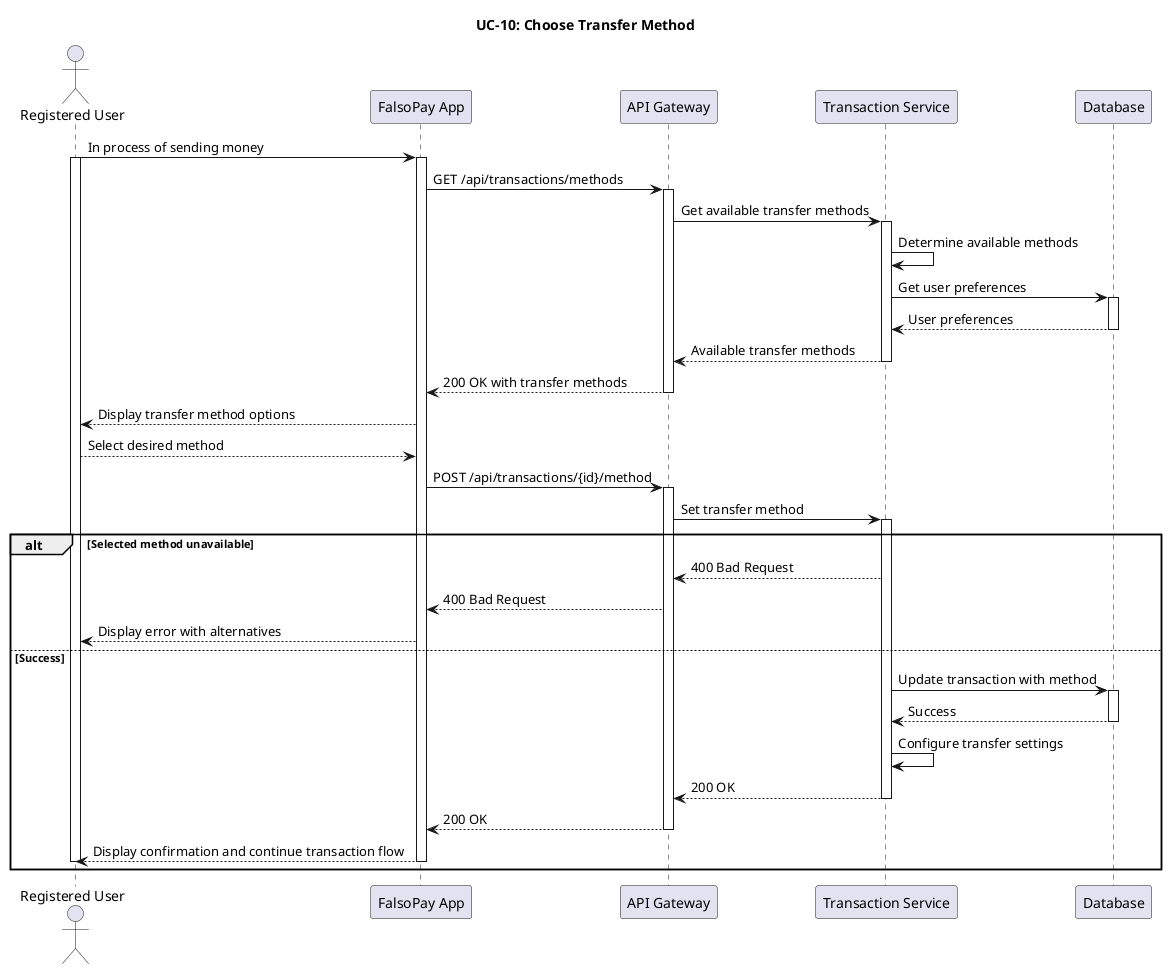 @startuml UC10-ChooseTransferMethod

actor "Registered User" as User
participant "FalsoPay App" as App
participant "API Gateway" as Gateway
participant "Transaction Service" as TransService
participant "Database" as DB

title UC-10: Choose Transfer Method

User -> App: In process of sending money
activate App
activate User

App -> Gateway: GET /api/transactions/methods
activate Gateway

Gateway -> TransService: Get available transfer methods
activate TransService

TransService -> TransService: Determine available methods
TransService -> DB: Get user preferences
activate DB
DB --> TransService: User preferences
deactivate DB

TransService --> Gateway: Available transfer methods
deactivate TransService

Gateway --> App: 200 OK with transfer methods
deactivate Gateway

App --> User: Display transfer method options

User --> App: Select desired method


App -> Gateway: POST /api/transactions/{id}/method
activate Gateway

Gateway -> TransService: Set transfer method
activate TransService

alt Selected method unavailable
    TransService --> Gateway: 400 Bad Request
    Gateway --> App: 400 Bad Request
    App --> User: Display error with alternatives
else Success
    TransService -> DB: Update transaction with method
    activate DB
    DB --> TransService: Success
    deactivate DB
    
    TransService -> TransService: Configure transfer settings
    
    TransService --> Gateway: 200 OK
    deactivate TransService
    
    Gateway --> App: 200 OK
    deactivate Gateway
    
    App --> User: Display confirmation and continue transaction flow
    deactivate App
    deactivate User
end

@enduml 